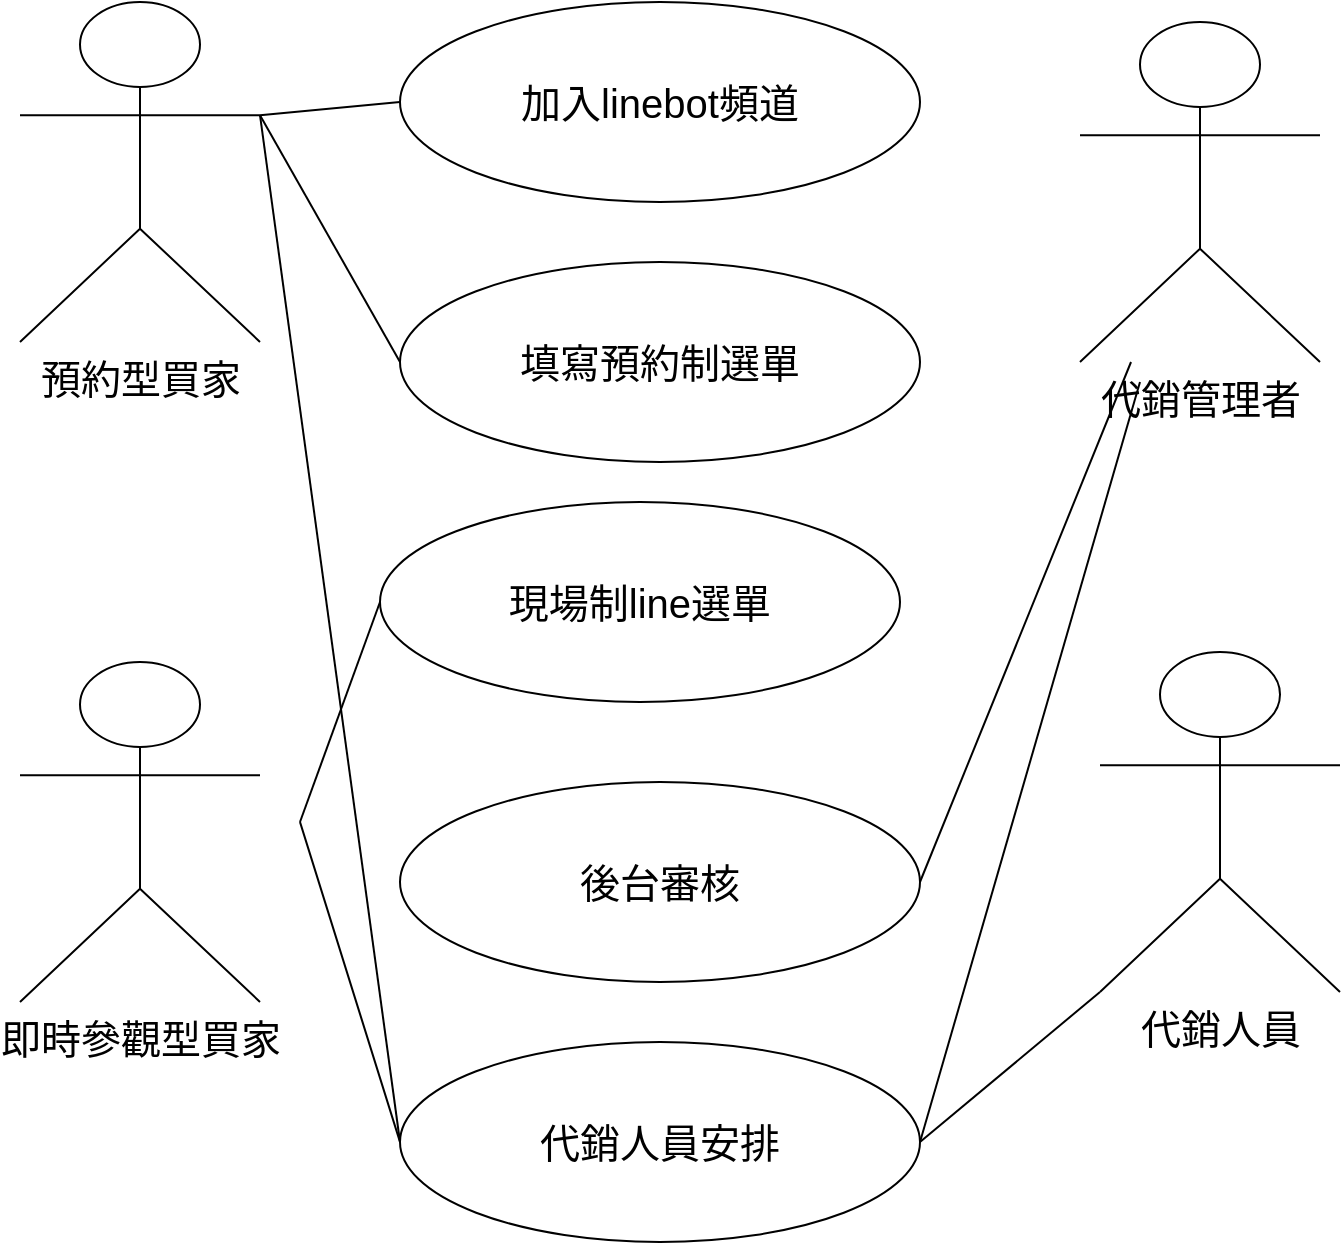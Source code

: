 <mxfile>
    <diagram id="ASTWp4ZXTidoFe2xOwB_" name="1b">
        <mxGraphModel dx="1260" dy="1116" grid="1" gridSize="10" guides="1" tooltips="1" connect="1" arrows="1" fold="1" page="1" pageScale="1" pageWidth="827" pageHeight="1169" math="0" shadow="0">
            <root>
                <mxCell id="0"/>
                <mxCell id="1" parent="0"/>
                <mxCell id="2" value="&lt;span style=&quot;font-size: 20px;&quot;&gt;加入linebot頻道&lt;/span&gt;" style="ellipse;whiteSpace=wrap;html=1;" vertex="1" parent="1">
                    <mxGeometry x="250" y="260" width="260" height="100" as="geometry"/>
                </mxCell>
                <mxCell id="3" value="&lt;span style=&quot;font-size: 20px;&quot;&gt;填寫預約制選單&lt;/span&gt;" style="ellipse;whiteSpace=wrap;html=1;" vertex="1" parent="1">
                    <mxGeometry x="250" y="390" width="260" height="100" as="geometry"/>
                </mxCell>
                <mxCell id="4" value="&lt;span style=&quot;font-size: 20px;&quot;&gt;後台審核&lt;/span&gt;" style="ellipse;whiteSpace=wrap;html=1;" vertex="1" parent="1">
                    <mxGeometry x="250" y="650" width="260" height="100" as="geometry"/>
                </mxCell>
                <mxCell id="5" value="&lt;span style=&quot;font-size: 20px;&quot;&gt;代銷人員安排&lt;/span&gt;" style="ellipse;whiteSpace=wrap;html=1;" vertex="1" parent="1">
                    <mxGeometry x="250" y="780" width="260" height="100" as="geometry"/>
                </mxCell>
                <mxCell id="6" value="&lt;span style=&quot;font-size: 20px;&quot;&gt;現場制line選單&lt;/span&gt;" style="ellipse;whiteSpace=wrap;html=1;" vertex="1" parent="1">
                    <mxGeometry x="240" y="510" width="260" height="100" as="geometry"/>
                </mxCell>
                <mxCell id="23" value="預約型買家" style="shape=umlActor;verticalLabelPosition=bottom;verticalAlign=top;html=1;outlineConnect=0;fontSize=20;" vertex="1" parent="1">
                    <mxGeometry x="60" y="260" width="120" height="170" as="geometry"/>
                </mxCell>
                <mxCell id="25" value="即時參觀型買家&lt;br&gt;" style="shape=umlActor;verticalLabelPosition=bottom;verticalAlign=top;html=1;outlineConnect=0;fontSize=20;" vertex="1" parent="1">
                    <mxGeometry x="60" y="590" width="120" height="170" as="geometry"/>
                </mxCell>
                <mxCell id="26" value="代銷管理者" style="shape=umlActor;verticalLabelPosition=bottom;verticalAlign=top;html=1;outlineConnect=0;fontSize=20;" vertex="1" parent="1">
                    <mxGeometry x="590" y="270" width="120" height="170" as="geometry"/>
                </mxCell>
                <mxCell id="27" value="代銷人員" style="shape=umlActor;verticalLabelPosition=bottom;verticalAlign=top;html=1;outlineConnect=0;fontSize=20;" vertex="1" parent="1">
                    <mxGeometry x="600" y="585" width="120" height="170" as="geometry"/>
                </mxCell>
                <mxCell id="h1haLR8mTQCdpnTIylix-27" value="" style="endArrow=none;html=1;fontSize=20;exitX=1;exitY=0.333;exitDx=0;exitDy=0;exitPerimeter=0;entryX=0;entryY=0.5;entryDx=0;entryDy=0;" edge="1" parent="1" source="23" target="2">
                    <mxGeometry width="50" height="50" relative="1" as="geometry">
                        <mxPoint x="510" y="890" as="sourcePoint"/>
                        <mxPoint x="560" y="840" as="targetPoint"/>
                    </mxGeometry>
                </mxCell>
                <mxCell id="h1haLR8mTQCdpnTIylix-28" value="" style="endArrow=none;html=1;fontSize=20;exitX=1;exitY=0.333;exitDx=0;exitDy=0;exitPerimeter=0;entryX=0;entryY=0.5;entryDx=0;entryDy=0;" edge="1" parent="1" source="23" target="3">
                    <mxGeometry width="50" height="50" relative="1" as="geometry">
                        <mxPoint x="510" y="890" as="sourcePoint"/>
                        <mxPoint x="560" y="840" as="targetPoint"/>
                    </mxGeometry>
                </mxCell>
                <mxCell id="h1haLR8mTQCdpnTIylix-29" value="" style="endArrow=none;html=1;fontSize=20;exitX=1;exitY=0.333;exitDx=0;exitDy=0;exitPerimeter=0;entryX=0;entryY=0.5;entryDx=0;entryDy=0;" edge="1" parent="1" source="23" target="5">
                    <mxGeometry width="50" height="50" relative="1" as="geometry">
                        <mxPoint x="510" y="890" as="sourcePoint"/>
                        <mxPoint x="560" y="840" as="targetPoint"/>
                    </mxGeometry>
                </mxCell>
                <mxCell id="h1haLR8mTQCdpnTIylix-30" value="" style="endArrow=none;html=1;fontSize=20;entryX=0;entryY=0.5;entryDx=0;entryDy=0;" edge="1" parent="1" target="6">
                    <mxGeometry width="50" height="50" relative="1" as="geometry">
                        <mxPoint x="200" y="670" as="sourcePoint"/>
                        <mxPoint x="560" y="840" as="targetPoint"/>
                    </mxGeometry>
                </mxCell>
                <mxCell id="h1haLR8mTQCdpnTIylix-33" value="" style="endArrow=none;html=1;fontSize=20;entryX=0;entryY=0.5;entryDx=0;entryDy=0;" edge="1" parent="1" target="5">
                    <mxGeometry width="50" height="50" relative="1" as="geometry">
                        <mxPoint x="200" y="670" as="sourcePoint"/>
                        <mxPoint x="560" y="840" as="targetPoint"/>
                    </mxGeometry>
                </mxCell>
                <mxCell id="h1haLR8mTQCdpnTIylix-34" value="" style="endArrow=none;html=1;fontSize=20;exitX=1;exitY=0.5;exitDx=0;exitDy=0;" edge="1" parent="1" source="4" target="26">
                    <mxGeometry width="50" height="50" relative="1" as="geometry">
                        <mxPoint x="510" y="890" as="sourcePoint"/>
                        <mxPoint x="590" y="470" as="targetPoint"/>
                    </mxGeometry>
                </mxCell>
                <mxCell id="h1haLR8mTQCdpnTIylix-35" value="" style="endArrow=none;html=1;fontSize=20;exitX=1;exitY=0.5;exitDx=0;exitDy=0;" edge="1" parent="1" source="5">
                    <mxGeometry width="50" height="50" relative="1" as="geometry">
                        <mxPoint x="510" y="890" as="sourcePoint"/>
                        <mxPoint x="620" y="450" as="targetPoint"/>
                    </mxGeometry>
                </mxCell>
                <mxCell id="h1haLR8mTQCdpnTIylix-36" value="" style="endArrow=none;html=1;fontSize=20;entryX=0;entryY=1;entryDx=0;entryDy=0;entryPerimeter=0;exitX=1;exitY=0.5;exitDx=0;exitDy=0;" edge="1" parent="1" source="5" target="27">
                    <mxGeometry width="50" height="50" relative="1" as="geometry">
                        <mxPoint x="510" y="890" as="sourcePoint"/>
                        <mxPoint x="560" y="840" as="targetPoint"/>
                    </mxGeometry>
                </mxCell>
            </root>
        </mxGraphModel>
    </diagram>
    <diagram id="YNBZmlXG5lnyesX3e9GX" name="1d">
        <mxGraphModel dx="445" dy="873" grid="1" gridSize="10" guides="1" tooltips="1" connect="1" arrows="1" fold="1" page="1" pageScale="1" pageWidth="827" pageHeight="1169" math="0" shadow="0">
            <root>
                <mxCell id="0"/>
                <mxCell id="1" parent="0"/>
                <mxCell id="09-O5gCzsO7gnRn7gLmC-1" value="代銷管理者" style="swimlane;fontStyle=0;childLayout=stackLayout;horizontal=1;startSize=30;horizontalStack=0;resizeParent=1;resizeParentMax=0;resizeLast=0;collapsible=1;marginBottom=0;whiteSpace=wrap;html=1;fontSize=20;" vertex="1" parent="1">
                    <mxGeometry x="190" y="320" width="140" height="90" as="geometry"/>
                </mxCell>
                <mxCell id="09-O5gCzsO7gnRn7gLmC-2" value="聯絡方式" style="text;strokeColor=none;fillColor=none;align=left;verticalAlign=middle;spacingLeft=4;spacingRight=4;overflow=hidden;points=[[0,0.5],[1,0.5]];portConstraint=eastwest;rotatable=0;whiteSpace=wrap;html=1;fontSize=20;" vertex="1" parent="09-O5gCzsO7gnRn7gLmC-1">
                    <mxGeometry y="30" width="140" height="30" as="geometry"/>
                </mxCell>
                <mxCell id="09-O5gCzsO7gnRn7gLmC-4" value="審核狀態" style="text;strokeColor=none;fillColor=none;align=left;verticalAlign=middle;spacingLeft=4;spacingRight=4;overflow=hidden;points=[[0,0.5],[1,0.5]];portConstraint=eastwest;rotatable=0;whiteSpace=wrap;html=1;fontSize=20;" vertex="1" parent="09-O5gCzsO7gnRn7gLmC-1">
                    <mxGeometry y="60" width="140" height="30" as="geometry"/>
                </mxCell>
                <mxCell id="09-O5gCzsO7gnRn7gLmC-5" value="買家" style="swimlane;fontStyle=0;childLayout=stackLayout;horizontal=1;startSize=30;horizontalStack=0;resizeParent=1;resizeParentMax=0;resizeLast=0;collapsible=1;marginBottom=0;whiteSpace=wrap;html=1;fontSize=20;" vertex="1" parent="1">
                    <mxGeometry y="520" width="140" height="90" as="geometry"/>
                </mxCell>
                <mxCell id="09-O5gCzsO7gnRn7gLmC-6" value="姓名" style="text;strokeColor=none;fillColor=none;align=left;verticalAlign=middle;spacingLeft=4;spacingRight=4;overflow=hidden;points=[[0,0.5],[1,0.5]];portConstraint=eastwest;rotatable=0;whiteSpace=wrap;html=1;fontSize=20;" vertex="1" parent="09-O5gCzsO7gnRn7gLmC-5">
                    <mxGeometry y="30" width="140" height="30" as="geometry"/>
                </mxCell>
                <mxCell id="09-O5gCzsO7gnRn7gLmC-7" value="聯絡方式" style="text;strokeColor=none;fillColor=none;align=left;verticalAlign=middle;spacingLeft=4;spacingRight=4;overflow=hidden;points=[[0,0.5],[1,0.5]];portConstraint=eastwest;rotatable=0;whiteSpace=wrap;html=1;fontSize=20;" vertex="1" parent="09-O5gCzsO7gnRn7gLmC-5">
                    <mxGeometry y="60" width="140" height="30" as="geometry"/>
                </mxCell>
                <mxCell id="09-O5gCzsO7gnRn7gLmC-10" value="申請表" style="swimlane;fontStyle=0;childLayout=stackLayout;horizontal=1;startSize=30;horizontalStack=0;resizeParent=1;resizeParentMax=0;resizeLast=0;collapsible=1;marginBottom=0;whiteSpace=wrap;html=1;fontSize=20;" vertex="1" parent="1">
                    <mxGeometry x="180" y="510" width="140" height="130" as="geometry"/>
                </mxCell>
                <mxCell id="09-O5gCzsO7gnRn7gLmC-11" value="姓名" style="text;strokeColor=none;fillColor=none;align=left;verticalAlign=middle;spacingLeft=4;spacingRight=4;overflow=hidden;points=[[0,0.5],[1,0.5]];portConstraint=eastwest;rotatable=0;whiteSpace=wrap;html=1;fontSize=20;" vertex="1" parent="09-O5gCzsO7gnRn7gLmC-10">
                    <mxGeometry y="30" width="140" height="30" as="geometry"/>
                </mxCell>
                <mxCell id="09-O5gCzsO7gnRn7gLmC-12" value="聯絡方式" style="text;strokeColor=none;fillColor=none;align=left;verticalAlign=middle;spacingLeft=4;spacingRight=4;overflow=hidden;points=[[0,0.5],[1,0.5]];portConstraint=eastwest;rotatable=0;whiteSpace=wrap;html=1;fontSize=20;" vertex="1" parent="09-O5gCzsO7gnRn7gLmC-10">
                    <mxGeometry y="60" width="140" height="30" as="geometry"/>
                </mxCell>
                <mxCell id="09-O5gCzsO7gnRn7gLmC-13" value="預約日期" style="text;strokeColor=none;fillColor=none;align=left;verticalAlign=middle;spacingLeft=4;spacingRight=4;overflow=hidden;points=[[0,0.5],[1,0.5]];portConstraint=eastwest;rotatable=0;whiteSpace=wrap;html=1;fontSize=20;" vertex="1" parent="09-O5gCzsO7gnRn7gLmC-10">
                    <mxGeometry y="90" width="140" height="40" as="geometry"/>
                </mxCell>
                <mxCell id="09-O5gCzsO7gnRn7gLmC-15" value="代銷人員" style="swimlane;fontStyle=0;childLayout=stackLayout;horizontal=1;startSize=30;horizontalStack=0;resizeParent=1;resizeParentMax=0;resizeLast=0;collapsible=1;marginBottom=0;whiteSpace=wrap;html=1;fontSize=20;" vertex="1" parent="1">
                    <mxGeometry x="400" y="320" width="140" height="90" as="geometry"/>
                </mxCell>
                <mxCell id="09-O5gCzsO7gnRn7gLmC-16" value="姓名" style="text;strokeColor=none;fillColor=none;align=left;verticalAlign=middle;spacingLeft=4;spacingRight=4;overflow=hidden;points=[[0,0.5],[1,0.5]];portConstraint=eastwest;rotatable=0;whiteSpace=wrap;html=1;fontSize=20;" vertex="1" parent="09-O5gCzsO7gnRn7gLmC-15">
                    <mxGeometry y="30" width="140" height="30" as="geometry"/>
                </mxCell>
                <mxCell id="09-O5gCzsO7gnRn7gLmC-17" value="聯絡方式" style="text;strokeColor=none;fillColor=none;align=left;verticalAlign=middle;spacingLeft=4;spacingRight=4;overflow=hidden;points=[[0,0.5],[1,0.5]];portConstraint=eastwest;rotatable=0;whiteSpace=wrap;html=1;fontSize=20;" vertex="1" parent="09-O5gCzsO7gnRn7gLmC-15">
                    <mxGeometry y="60" width="140" height="30" as="geometry"/>
                </mxCell>
                <mxCell id="09-O5gCzsO7gnRn7gLmC-19" value="" style="endArrow=none;html=1;fontSize=20;exitX=1.04;exitY=-0.266;exitDx=0;exitDy=0;exitPerimeter=0;" edge="1" parent="1" source="09-O5gCzsO7gnRn7gLmC-4">
                    <mxGeometry width="50" height="50" relative="1" as="geometry">
                        <mxPoint x="380" y="410" as="sourcePoint"/>
                        <mxPoint x="410" y="370" as="targetPoint"/>
                    </mxGeometry>
                </mxCell>
                <mxCell id="09-O5gCzsO7gnRn7gLmC-20" value="" style="endArrow=none;html=1;fontSize=20;entryX=0.433;entryY=1.067;entryDx=0;entryDy=0;entryPerimeter=0;exitX=0.5;exitY=0;exitDx=0;exitDy=0;" edge="1" parent="1" source="09-O5gCzsO7gnRn7gLmC-10" target="09-O5gCzsO7gnRn7gLmC-4">
                    <mxGeometry width="50" height="50" relative="1" as="geometry">
                        <mxPoint x="380" y="410" as="sourcePoint"/>
                        <mxPoint x="430" y="360" as="targetPoint"/>
                    </mxGeometry>
                </mxCell>
                <mxCell id="09-O5gCzsO7gnRn7gLmC-23" value="" style="endArrow=none;html=1;fontSize=20;exitX=1;exitY=0.5;exitDx=0;exitDy=0;entryX=0.119;entryY=-0.1;entryDx=0;entryDy=0;entryPerimeter=0;" edge="1" parent="1" source="09-O5gCzsO7gnRn7gLmC-6" target="09-O5gCzsO7gnRn7gLmC-12">
                    <mxGeometry width="50" height="50" relative="1" as="geometry">
                        <mxPoint x="240" y="410" as="sourcePoint"/>
                        <mxPoint x="290" y="360" as="targetPoint"/>
                    </mxGeometry>
                </mxCell>
            </root>
        </mxGraphModel>
    </diagram>
    <diagram id="AscKv5OJ8TlSJ3xA4gjY" name="2b">
        <mxGraphModel dx="788" dy="1035" grid="1" gridSize="10" guides="1" tooltips="1" connect="1" arrows="1" fold="1" page="1" pageScale="1" pageWidth="827" pageHeight="1169" math="0" shadow="0">
            <root>
                <mxCell id="0"/>
                <mxCell id="1" parent="0"/>
                <mxCell id="xE4O1jJqweAGygQqLAEk-1" value="&lt;span style=&quot;font-size: 20px;&quot;&gt;網站架構&lt;/span&gt;" style="ellipse;whiteSpace=wrap;html=1;" vertex="1" parent="1">
                    <mxGeometry x="250" y="260" width="260" height="100" as="geometry"/>
                </mxCell>
                <mxCell id="xE4O1jJqweAGygQqLAEk-2" value="&lt;span style=&quot;font-size: 20px;&quot;&gt;申請者完成填寫資料&lt;/span&gt;" style="ellipse;whiteSpace=wrap;html=1;" vertex="1" parent="1">
                    <mxGeometry x="250" y="390" width="260" height="100" as="geometry"/>
                </mxCell>
                <mxCell id="xE4O1jJqweAGygQqLAEk-3" value="&lt;span style=&quot;font-size: 20px;&quot;&gt;金融機構審核&lt;/span&gt;" style="ellipse;whiteSpace=wrap;html=1;" vertex="1" parent="1">
                    <mxGeometry x="250" y="650" width="260" height="100" as="geometry"/>
                </mxCell>
                <mxCell id="xE4O1jJqweAGygQqLAEk-4" value="&lt;span style=&quot;font-size: 20px;&quot;&gt;健保局審核&lt;/span&gt;" style="ellipse;whiteSpace=wrap;html=1;" vertex="1" parent="1">
                    <mxGeometry x="250" y="780" width="260" height="100" as="geometry"/>
                </mxCell>
                <mxCell id="xE4O1jJqweAGygQqLAEk-5" value="&lt;span style=&quot;font-size: 20px;&quot;&gt;政府機構進行審核&lt;/span&gt;" style="ellipse;whiteSpace=wrap;html=1;" vertex="1" parent="1">
                    <mxGeometry x="240" y="510" width="260" height="100" as="geometry"/>
                </mxCell>
                <mxCell id="xE4O1jJqweAGygQqLAEk-6" value="&lt;div style=&quot;color: rgb(204, 204, 204); background-color: rgb(31, 31, 31); font-family: Menlo, Monaco, &amp;quot;Courier New&amp;quot;, monospace; line-height: 18px;&quot;&gt;政府人員將合格資料寫成json格式後交給其他金融單位負責&lt;/div&gt;" style="ellipse;whiteSpace=wrap;html=1;" vertex="1" parent="1">
                    <mxGeometry x="250" y="900" width="260" height="100" as="geometry"/>
                </mxCell>
                <mxCell id="xE4O1jJqweAGygQqLAEk-7" value="申請者" style="shape=umlActor;verticalLabelPosition=bottom;verticalAlign=top;html=1;outlineConnect=0;fontSize=20;" vertex="1" parent="1">
                    <mxGeometry x="60" y="260" width="120" height="170" as="geometry"/>
                </mxCell>
                <mxCell id="xE4O1jJqweAGygQqLAEk-8" value="網站設計師" style="shape=umlActor;verticalLabelPosition=bottom;verticalAlign=top;html=1;outlineConnect=0;fontSize=20;" vertex="1" parent="1">
                    <mxGeometry x="60" y="590" width="120" height="170" as="geometry"/>
                </mxCell>
                <mxCell id="xE4O1jJqweAGygQqLAEk-9" value="政府機構" style="shape=umlActor;verticalLabelPosition=bottom;verticalAlign=top;html=1;outlineConnect=0;fontSize=20;" vertex="1" parent="1">
                    <mxGeometry x="590" y="270" width="120" height="170" as="geometry"/>
                </mxCell>
                <mxCell id="xE4O1jJqweAGygQqLAEk-10" value="金融機構" style="shape=umlActor;verticalLabelPosition=bottom;verticalAlign=top;html=1;outlineConnect=0;fontSize=20;" vertex="1" parent="1">
                    <mxGeometry x="600" y="520" width="120" height="170" as="geometry"/>
                </mxCell>
                <mxCell id="xE4O1jJqweAGygQqLAEk-11" value="健保局" style="shape=umlActor;verticalLabelPosition=bottom;verticalAlign=top;html=1;outlineConnect=0;fontSize=20;" vertex="1" parent="1">
                    <mxGeometry x="600" y="770" width="120" height="170" as="geometry"/>
                </mxCell>
                <mxCell id="xE4O1jJqweAGygQqLAEk-12" value="" style="endArrow=none;html=1;fontSize=20;entryX=0;entryY=0.5;entryDx=0;entryDy=0;" edge="1" parent="1" source="xE4O1jJqweAGygQqLAEk-8" target="xE4O1jJqweAGygQqLAEk-1">
                    <mxGeometry width="50" height="50" relative="1" as="geometry">
                        <mxPoint x="290" y="820" as="sourcePoint"/>
                        <mxPoint x="340" y="770" as="targetPoint"/>
                    </mxGeometry>
                </mxCell>
                <mxCell id="xE4O1jJqweAGygQqLAEk-13" value="" style="endArrow=none;html=1;fontSize=20;entryX=0;entryY=0.5;entryDx=0;entryDy=0;" edge="1" parent="1" target="xE4O1jJqweAGygQqLAEk-2">
                    <mxGeometry width="50" height="50" relative="1" as="geometry">
                        <mxPoint x="190" y="330" as="sourcePoint"/>
                        <mxPoint x="340" y="770" as="targetPoint"/>
                    </mxGeometry>
                </mxCell>
                <mxCell id="xE4O1jJqweAGygQqLAEk-14" value="" style="endArrow=none;html=1;fontSize=20;entryX=0;entryY=1;entryDx=0;entryDy=0;entryPerimeter=0;exitX=1;exitY=0.5;exitDx=0;exitDy=0;" edge="1" parent="1" source="xE4O1jJqweAGygQqLAEk-5" target="xE4O1jJqweAGygQqLAEk-9">
                    <mxGeometry width="50" height="50" relative="1" as="geometry">
                        <mxPoint x="420" y="820" as="sourcePoint"/>
                        <mxPoint x="470" y="770" as="targetPoint"/>
                    </mxGeometry>
                </mxCell>
                <mxCell id="xE4O1jJqweAGygQqLAEk-15" value="" style="endArrow=none;html=1;fontSize=20;exitX=1;exitY=0.5;exitDx=0;exitDy=0;" edge="1" parent="1" source="xE4O1jJqweAGygQqLAEk-3" target="xE4O1jJqweAGygQqLAEk-10">
                    <mxGeometry width="50" height="50" relative="1" as="geometry">
                        <mxPoint x="420" y="820" as="sourcePoint"/>
                        <mxPoint x="470" y="770" as="targetPoint"/>
                    </mxGeometry>
                </mxCell>
                <mxCell id="xE4O1jJqweAGygQqLAEk-16" value="" style="endArrow=none;html=1;fontSize=20;entryX=0;entryY=1;entryDx=0;entryDy=0;entryPerimeter=0;exitX=1;exitY=0.5;exitDx=0;exitDy=0;" edge="1" parent="1" source="xE4O1jJqweAGygQqLAEk-4" target="xE4O1jJqweAGygQqLAEk-11">
                    <mxGeometry width="50" height="50" relative="1" as="geometry">
                        <mxPoint x="420" y="820" as="sourcePoint"/>
                        <mxPoint x="470" y="770" as="targetPoint"/>
                    </mxGeometry>
                </mxCell>
                <mxCell id="xE4O1jJqweAGygQqLAEk-17" value="" style="endArrow=none;html=1;fontSize=20;exitX=1;exitY=0.5;exitDx=0;exitDy=0;entryX=0;entryY=1;entryDx=0;entryDy=0;entryPerimeter=0;" edge="1" parent="1" source="xE4O1jJqweAGygQqLAEk-6" target="xE4O1jJqweAGygQqLAEk-9">
                    <mxGeometry width="50" height="50" relative="1" as="geometry">
                        <mxPoint x="420" y="820" as="sourcePoint"/>
                        <mxPoint x="470" y="770" as="targetPoint"/>
                    </mxGeometry>
                </mxCell>
            </root>
        </mxGraphModel>
    </diagram>
    <diagram id="jKp8lnFoO_ODNvvGuu6S" name="2d">
        <mxGraphModel dx="1102" dy="787" grid="1" gridSize="10" guides="1" tooltips="1" connect="1" arrows="1" fold="1" page="1" pageScale="1" pageWidth="827" pageHeight="1169" math="0" shadow="0">
            <root>
                <mxCell id="0"/>
                <mxCell id="1" parent="0"/>
            </root>
        </mxGraphModel>
    </diagram>
</mxfile>